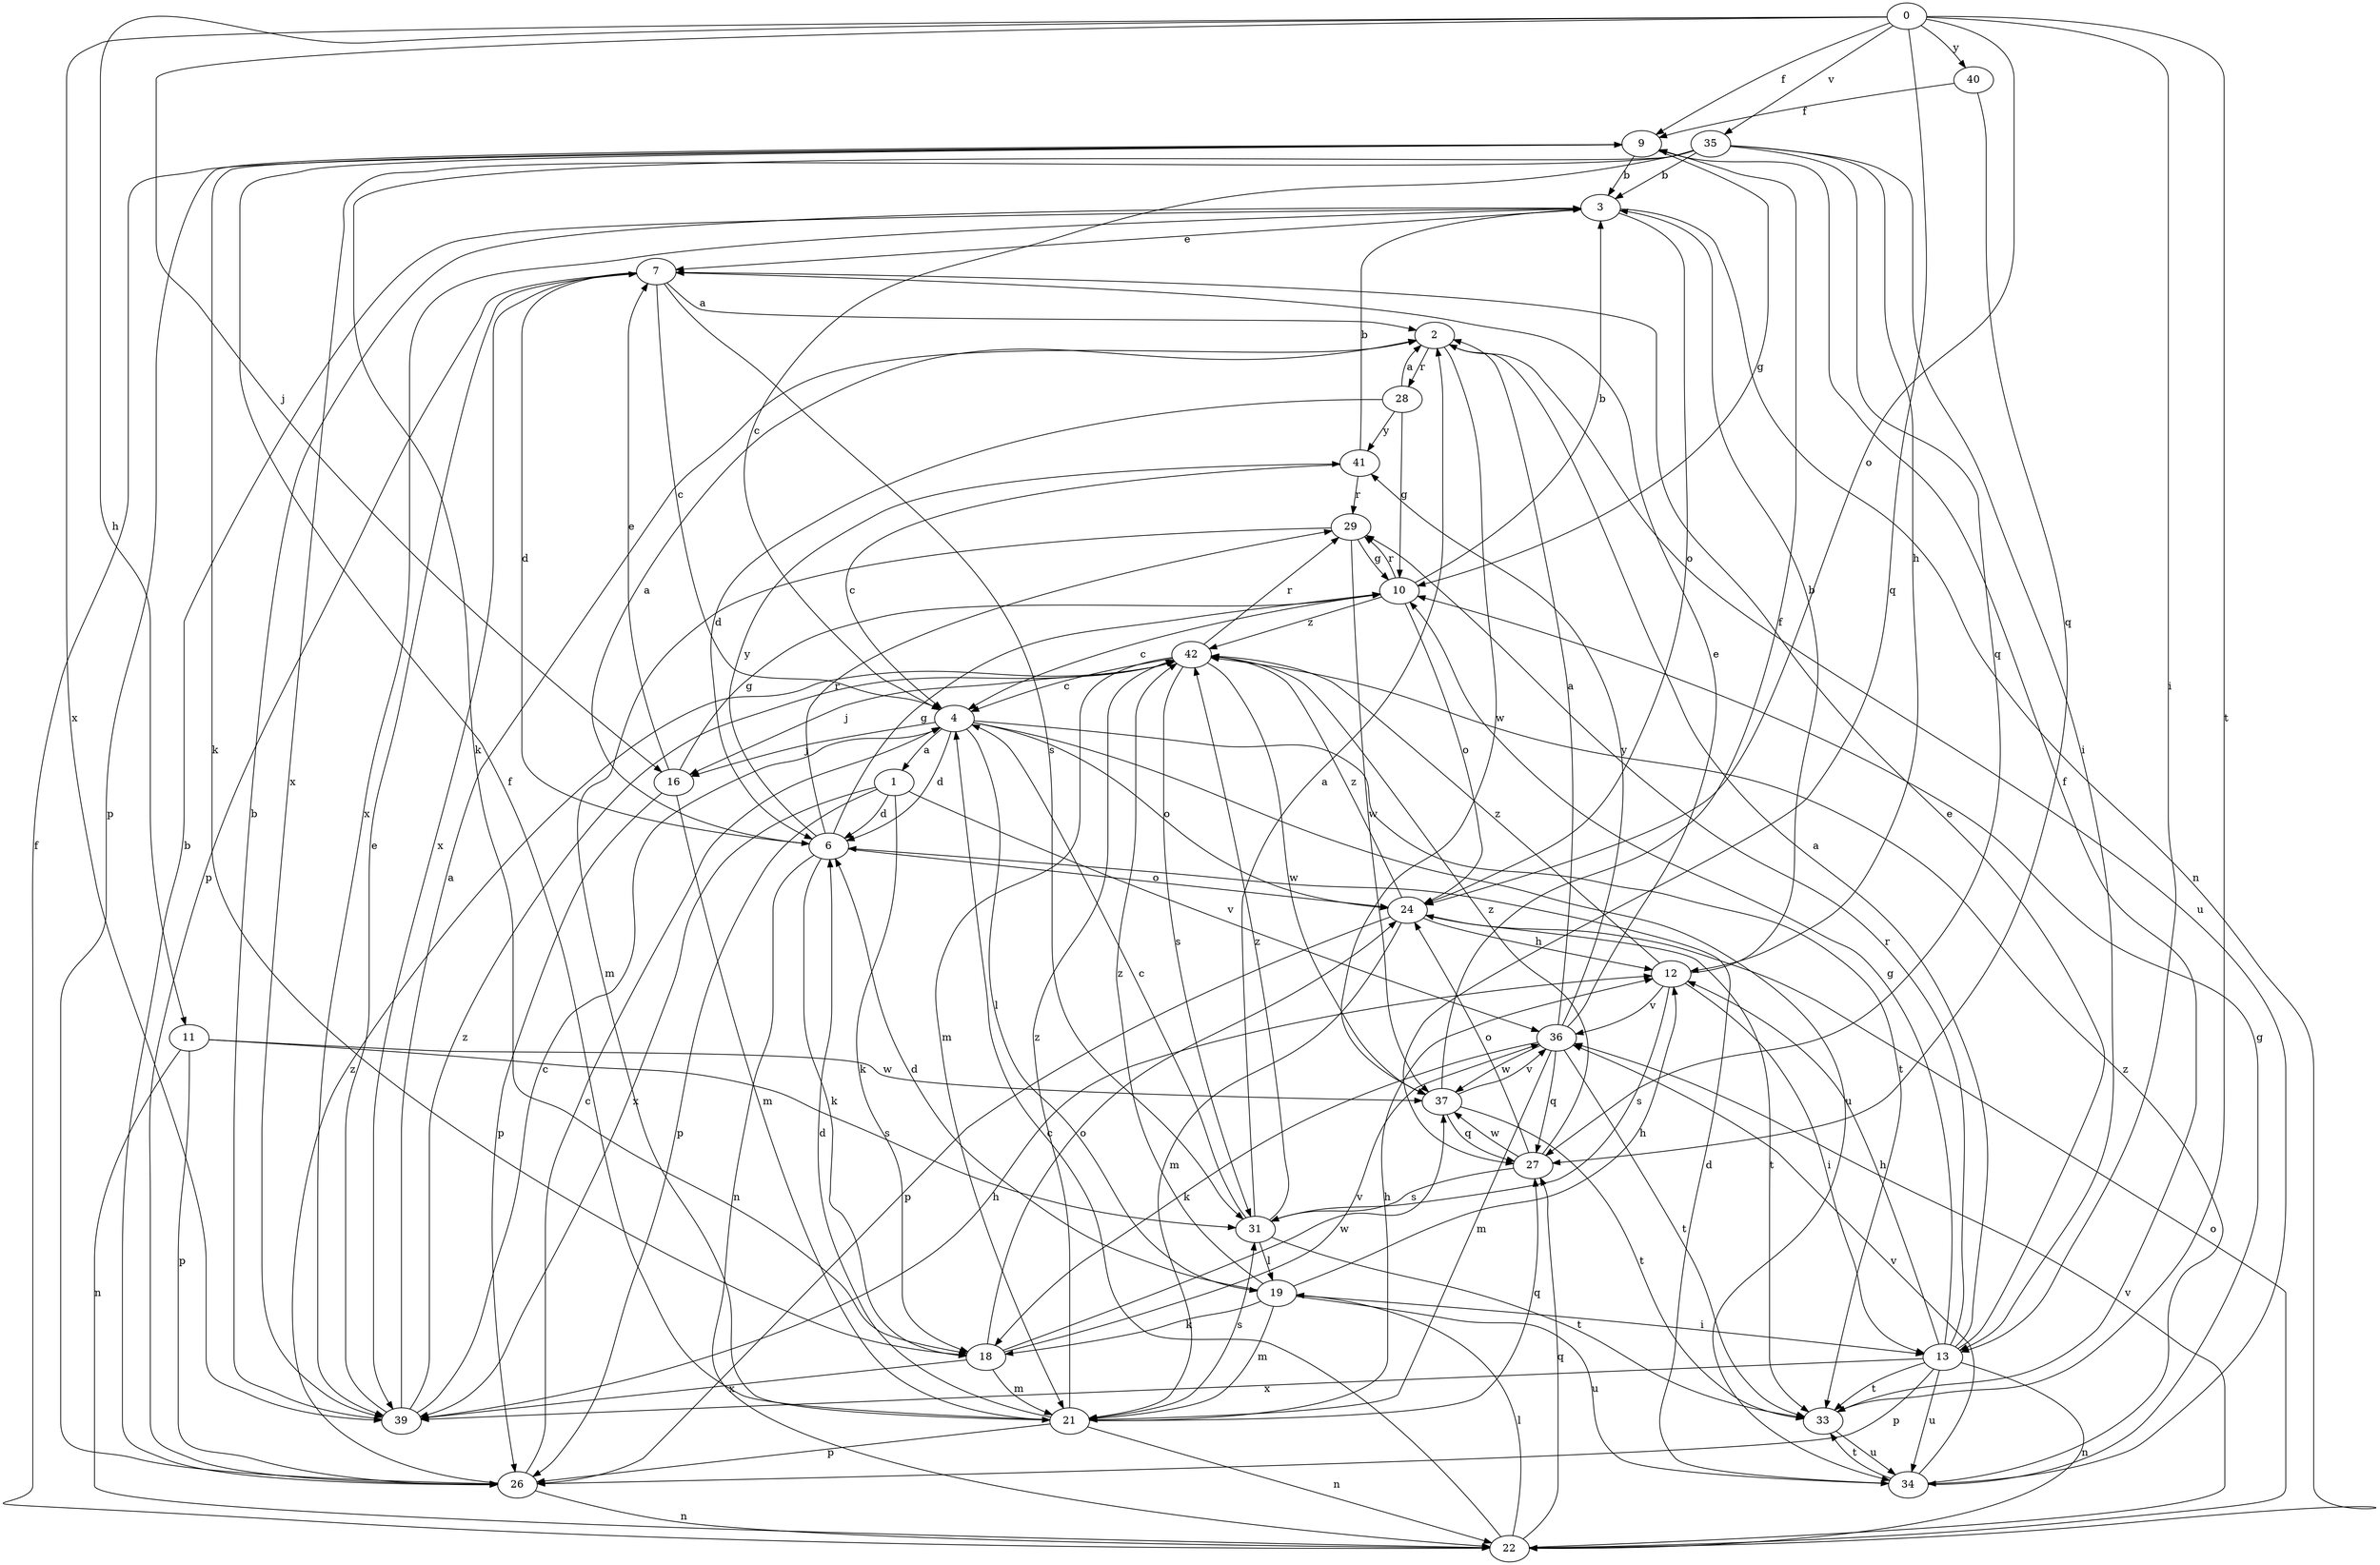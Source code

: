 strict digraph  {
0;
1;
2;
3;
4;
6;
7;
9;
10;
11;
12;
13;
16;
18;
19;
21;
22;
24;
26;
27;
28;
29;
31;
33;
34;
35;
36;
37;
39;
40;
41;
42;
0 -> 9  [label=f];
0 -> 11  [label=h];
0 -> 13  [label=i];
0 -> 16  [label=j];
0 -> 24  [label=o];
0 -> 27  [label=q];
0 -> 33  [label=t];
0 -> 35  [label=v];
0 -> 39  [label=x];
0 -> 40  [label=y];
1 -> 6  [label=d];
1 -> 18  [label=k];
1 -> 26  [label=p];
1 -> 36  [label=v];
1 -> 39  [label=x];
2 -> 28  [label=r];
2 -> 34  [label=u];
2 -> 37  [label=w];
3 -> 7  [label=e];
3 -> 22  [label=n];
3 -> 24  [label=o];
3 -> 39  [label=x];
4 -> 1  [label=a];
4 -> 6  [label=d];
4 -> 16  [label=j];
4 -> 19  [label=l];
4 -> 24  [label=o];
4 -> 33  [label=t];
4 -> 34  [label=u];
6 -> 2  [label=a];
6 -> 10  [label=g];
6 -> 18  [label=k];
6 -> 22  [label=n];
6 -> 24  [label=o];
6 -> 29  [label=r];
6 -> 41  [label=y];
7 -> 2  [label=a];
7 -> 4  [label=c];
7 -> 6  [label=d];
7 -> 26  [label=p];
7 -> 31  [label=s];
7 -> 39  [label=x];
9 -> 3  [label=b];
9 -> 10  [label=g];
9 -> 18  [label=k];
9 -> 26  [label=p];
10 -> 3  [label=b];
10 -> 4  [label=c];
10 -> 24  [label=o];
10 -> 29  [label=r];
10 -> 42  [label=z];
11 -> 22  [label=n];
11 -> 26  [label=p];
11 -> 31  [label=s];
11 -> 37  [label=w];
12 -> 3  [label=b];
12 -> 13  [label=i];
12 -> 31  [label=s];
12 -> 36  [label=v];
12 -> 42  [label=z];
13 -> 2  [label=a];
13 -> 7  [label=e];
13 -> 10  [label=g];
13 -> 12  [label=h];
13 -> 22  [label=n];
13 -> 26  [label=p];
13 -> 29  [label=r];
13 -> 33  [label=t];
13 -> 34  [label=u];
13 -> 39  [label=x];
16 -> 7  [label=e];
16 -> 10  [label=g];
16 -> 21  [label=m];
16 -> 26  [label=p];
18 -> 21  [label=m];
18 -> 24  [label=o];
18 -> 36  [label=v];
18 -> 37  [label=w];
18 -> 39  [label=x];
19 -> 6  [label=d];
19 -> 12  [label=h];
19 -> 13  [label=i];
19 -> 18  [label=k];
19 -> 21  [label=m];
19 -> 34  [label=u];
19 -> 42  [label=z];
21 -> 6  [label=d];
21 -> 9  [label=f];
21 -> 12  [label=h];
21 -> 22  [label=n];
21 -> 26  [label=p];
21 -> 27  [label=q];
21 -> 31  [label=s];
21 -> 42  [label=z];
22 -> 4  [label=c];
22 -> 9  [label=f];
22 -> 19  [label=l];
22 -> 24  [label=o];
22 -> 27  [label=q];
22 -> 36  [label=v];
24 -> 12  [label=h];
24 -> 21  [label=m];
24 -> 26  [label=p];
24 -> 33  [label=t];
24 -> 42  [label=z];
26 -> 3  [label=b];
26 -> 4  [label=c];
26 -> 22  [label=n];
26 -> 42  [label=z];
27 -> 24  [label=o];
27 -> 31  [label=s];
27 -> 37  [label=w];
27 -> 42  [label=z];
28 -> 2  [label=a];
28 -> 6  [label=d];
28 -> 10  [label=g];
28 -> 41  [label=y];
29 -> 10  [label=g];
29 -> 21  [label=m];
29 -> 37  [label=w];
31 -> 2  [label=a];
31 -> 4  [label=c];
31 -> 19  [label=l];
31 -> 33  [label=t];
31 -> 42  [label=z];
33 -> 9  [label=f];
33 -> 34  [label=u];
34 -> 6  [label=d];
34 -> 10  [label=g];
34 -> 33  [label=t];
34 -> 36  [label=v];
34 -> 42  [label=z];
35 -> 3  [label=b];
35 -> 4  [label=c];
35 -> 12  [label=h];
35 -> 13  [label=i];
35 -> 18  [label=k];
35 -> 27  [label=q];
35 -> 39  [label=x];
36 -> 2  [label=a];
36 -> 7  [label=e];
36 -> 18  [label=k];
36 -> 21  [label=m];
36 -> 27  [label=q];
36 -> 33  [label=t];
36 -> 37  [label=w];
36 -> 41  [label=y];
37 -> 9  [label=f];
37 -> 27  [label=q];
37 -> 33  [label=t];
37 -> 36  [label=v];
39 -> 2  [label=a];
39 -> 3  [label=b];
39 -> 4  [label=c];
39 -> 7  [label=e];
39 -> 12  [label=h];
39 -> 42  [label=z];
40 -> 9  [label=f];
40 -> 27  [label=q];
41 -> 3  [label=b];
41 -> 4  [label=c];
41 -> 29  [label=r];
42 -> 4  [label=c];
42 -> 16  [label=j];
42 -> 21  [label=m];
42 -> 29  [label=r];
42 -> 31  [label=s];
42 -> 37  [label=w];
}

